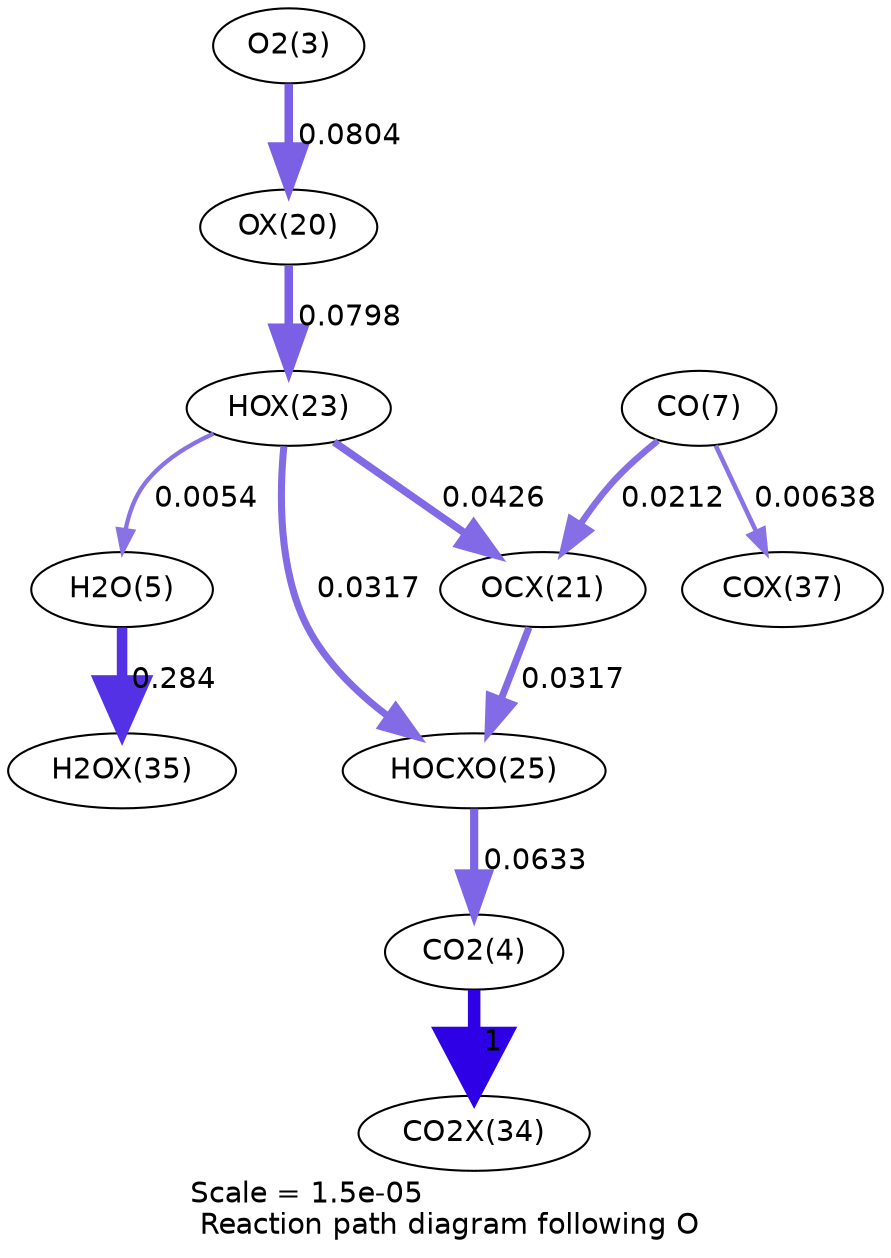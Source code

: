 digraph reaction_paths {
center=1;
s5 -> s24[fontname="Helvetica", penwidth=4.1, arrowsize=2.05, color="0.7, 0.58, 0.9"
, label=" 0.0804"];
s24 -> s27[fontname="Helvetica", penwidth=4.09, arrowsize=2.05, color="0.7, 0.58, 0.9"
, label=" 0.0798"];
s27 -> s7[fontname="Helvetica", penwidth=2.06, arrowsize=1.03, color="0.7, 0.505, 0.9"
, label=" 0.0054"];
s27 -> s25[fontname="Helvetica", penwidth=3.62, arrowsize=1.81, color="0.7, 0.543, 0.9"
, label=" 0.0426"];
s27 -> s29[fontname="Helvetica", penwidth=3.39, arrowsize=1.7, color="0.7, 0.532, 0.9"
, label=" 0.0317"];
s7 -> s34[fontname="Helvetica", penwidth=5.05, arrowsize=2.52, color="0.7, 0.784, 0.9"
, label=" 0.284"];
s9 -> s25[fontname="Helvetica", penwidth=3.09, arrowsize=1.55, color="0.7, 0.521, 0.9"
, label=" 0.0212"];
s9 -> s36[fontname="Helvetica", penwidth=2.18, arrowsize=1.09, color="0.7, 0.506, 0.9"
, label=" 0.00638"];
s25 -> s29[fontname="Helvetica", penwidth=3.39, arrowsize=1.7, color="0.7, 0.532, 0.9"
, label=" 0.0317"];
s29 -> s6[fontname="Helvetica", penwidth=3.92, arrowsize=1.96, color="0.7, 0.563, 0.9"
, label=" 0.0633"];
s6 -> s33[fontname="Helvetica", penwidth=6, arrowsize=3, color="0.7, 1.5, 0.9"
, label=" 1"];
s5 [ fontname="Helvetica", label="O2(3)"];
s6 [ fontname="Helvetica", label="CO2(4)"];
s7 [ fontname="Helvetica", label="H2O(5)"];
s9 [ fontname="Helvetica", label="CO(7)"];
s24 [ fontname="Helvetica", label="OX(20)"];
s25 [ fontname="Helvetica", label="OCX(21)"];
s27 [ fontname="Helvetica", label="HOX(23)"];
s29 [ fontname="Helvetica", label="HOCXO(25)"];
s33 [ fontname="Helvetica", label="CO2X(34)"];
s34 [ fontname="Helvetica", label="H2OX(35)"];
s36 [ fontname="Helvetica", label="COX(37)"];
 label = "Scale = 1.5e-05\l Reaction path diagram following O";
 fontname = "Helvetica";
}
